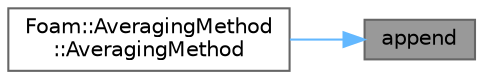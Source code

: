 digraph "append"
{
 // LATEX_PDF_SIZE
  bgcolor="transparent";
  edge [fontname=Helvetica,fontsize=10,labelfontname=Helvetica,labelfontsize=10];
  node [fontname=Helvetica,fontsize=10,shape=box,height=0.2,width=0.4];
  rankdir="RL";
  Node1 [id="Node000001",label="append",height=0.2,width=0.4,color="gray40", fillcolor="grey60", style="filled", fontcolor="black",tooltip=" "];
  Node1 -> Node2 [id="edge1_Node000001_Node000002",dir="back",color="steelblue1",style="solid",tooltip=" "];
  Node2 [id="Node000002",label="Foam::AveragingMethod\l::AveragingMethod",height=0.2,width=0.4,color="grey40", fillcolor="white", style="filled",URL="$classFoam_1_1AveragingMethod.html#a51df152c73ee6b2d3e866c6398ffc2f5",tooltip=" "];
}
